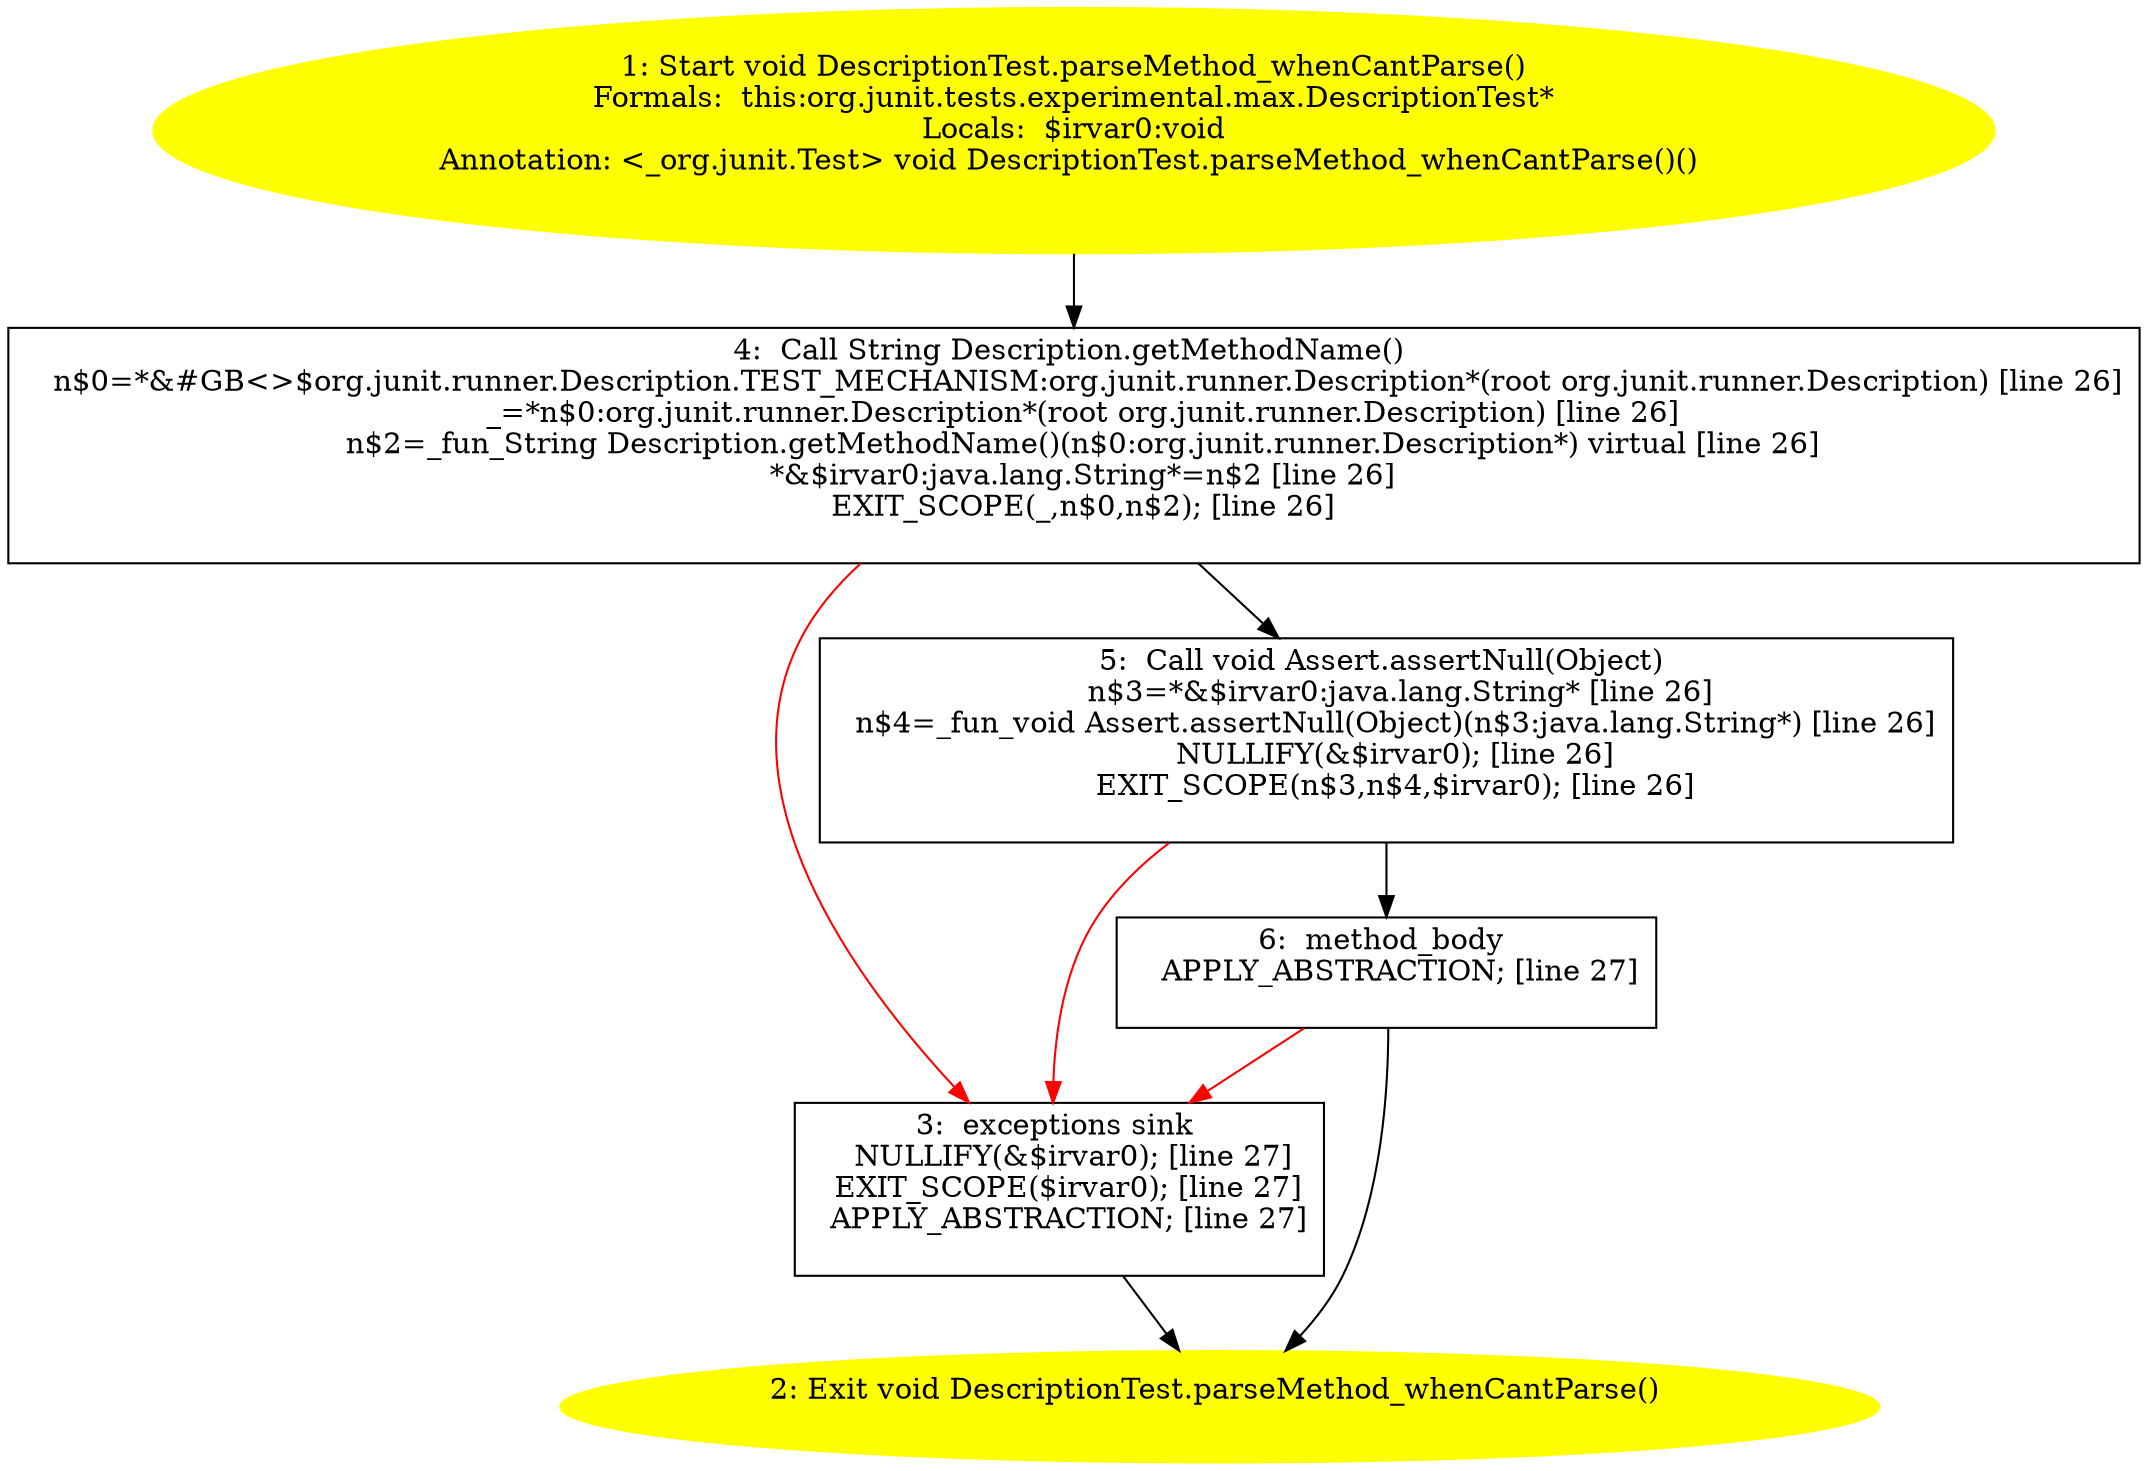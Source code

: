 /* @generated */
digraph cfg {
"org.junit.tests.experimental.max.DescriptionTest.parseMethod_whenCantParse():void.db39d20c39cbd0c63885c8b1c7bc3541_1" [label="1: Start void DescriptionTest.parseMethod_whenCantParse()\nFormals:  this:org.junit.tests.experimental.max.DescriptionTest*\nLocals:  $irvar0:void\nAnnotation: <_org.junit.Test> void DescriptionTest.parseMethod_whenCantParse()() \n  " color=yellow style=filled]
	

	 "org.junit.tests.experimental.max.DescriptionTest.parseMethod_whenCantParse():void.db39d20c39cbd0c63885c8b1c7bc3541_1" -> "org.junit.tests.experimental.max.DescriptionTest.parseMethod_whenCantParse():void.db39d20c39cbd0c63885c8b1c7bc3541_4" ;
"org.junit.tests.experimental.max.DescriptionTest.parseMethod_whenCantParse():void.db39d20c39cbd0c63885c8b1c7bc3541_2" [label="2: Exit void DescriptionTest.parseMethod_whenCantParse() \n  " color=yellow style=filled]
	

"org.junit.tests.experimental.max.DescriptionTest.parseMethod_whenCantParse():void.db39d20c39cbd0c63885c8b1c7bc3541_3" [label="3:  exceptions sink \n   NULLIFY(&$irvar0); [line 27]\n  EXIT_SCOPE($irvar0); [line 27]\n  APPLY_ABSTRACTION; [line 27]\n " shape="box"]
	

	 "org.junit.tests.experimental.max.DescriptionTest.parseMethod_whenCantParse():void.db39d20c39cbd0c63885c8b1c7bc3541_3" -> "org.junit.tests.experimental.max.DescriptionTest.parseMethod_whenCantParse():void.db39d20c39cbd0c63885c8b1c7bc3541_2" ;
"org.junit.tests.experimental.max.DescriptionTest.parseMethod_whenCantParse():void.db39d20c39cbd0c63885c8b1c7bc3541_4" [label="4:  Call String Description.getMethodName() \n   n$0=*&#GB<>$org.junit.runner.Description.TEST_MECHANISM:org.junit.runner.Description*(root org.junit.runner.Description) [line 26]\n  _=*n$0:org.junit.runner.Description*(root org.junit.runner.Description) [line 26]\n  n$2=_fun_String Description.getMethodName()(n$0:org.junit.runner.Description*) virtual [line 26]\n  *&$irvar0:java.lang.String*=n$2 [line 26]\n  EXIT_SCOPE(_,n$0,n$2); [line 26]\n " shape="box"]
	

	 "org.junit.tests.experimental.max.DescriptionTest.parseMethod_whenCantParse():void.db39d20c39cbd0c63885c8b1c7bc3541_4" -> "org.junit.tests.experimental.max.DescriptionTest.parseMethod_whenCantParse():void.db39d20c39cbd0c63885c8b1c7bc3541_5" ;
	 "org.junit.tests.experimental.max.DescriptionTest.parseMethod_whenCantParse():void.db39d20c39cbd0c63885c8b1c7bc3541_4" -> "org.junit.tests.experimental.max.DescriptionTest.parseMethod_whenCantParse():void.db39d20c39cbd0c63885c8b1c7bc3541_3" [color="red" ];
"org.junit.tests.experimental.max.DescriptionTest.parseMethod_whenCantParse():void.db39d20c39cbd0c63885c8b1c7bc3541_5" [label="5:  Call void Assert.assertNull(Object) \n   n$3=*&$irvar0:java.lang.String* [line 26]\n  n$4=_fun_void Assert.assertNull(Object)(n$3:java.lang.String*) [line 26]\n  NULLIFY(&$irvar0); [line 26]\n  EXIT_SCOPE(n$3,n$4,$irvar0); [line 26]\n " shape="box"]
	

	 "org.junit.tests.experimental.max.DescriptionTest.parseMethod_whenCantParse():void.db39d20c39cbd0c63885c8b1c7bc3541_5" -> "org.junit.tests.experimental.max.DescriptionTest.parseMethod_whenCantParse():void.db39d20c39cbd0c63885c8b1c7bc3541_6" ;
	 "org.junit.tests.experimental.max.DescriptionTest.parseMethod_whenCantParse():void.db39d20c39cbd0c63885c8b1c7bc3541_5" -> "org.junit.tests.experimental.max.DescriptionTest.parseMethod_whenCantParse():void.db39d20c39cbd0c63885c8b1c7bc3541_3" [color="red" ];
"org.junit.tests.experimental.max.DescriptionTest.parseMethod_whenCantParse():void.db39d20c39cbd0c63885c8b1c7bc3541_6" [label="6:  method_body \n   APPLY_ABSTRACTION; [line 27]\n " shape="box"]
	

	 "org.junit.tests.experimental.max.DescriptionTest.parseMethod_whenCantParse():void.db39d20c39cbd0c63885c8b1c7bc3541_6" -> "org.junit.tests.experimental.max.DescriptionTest.parseMethod_whenCantParse():void.db39d20c39cbd0c63885c8b1c7bc3541_2" ;
	 "org.junit.tests.experimental.max.DescriptionTest.parseMethod_whenCantParse():void.db39d20c39cbd0c63885c8b1c7bc3541_6" -> "org.junit.tests.experimental.max.DescriptionTest.parseMethod_whenCantParse():void.db39d20c39cbd0c63885c8b1c7bc3541_3" [color="red" ];
}
